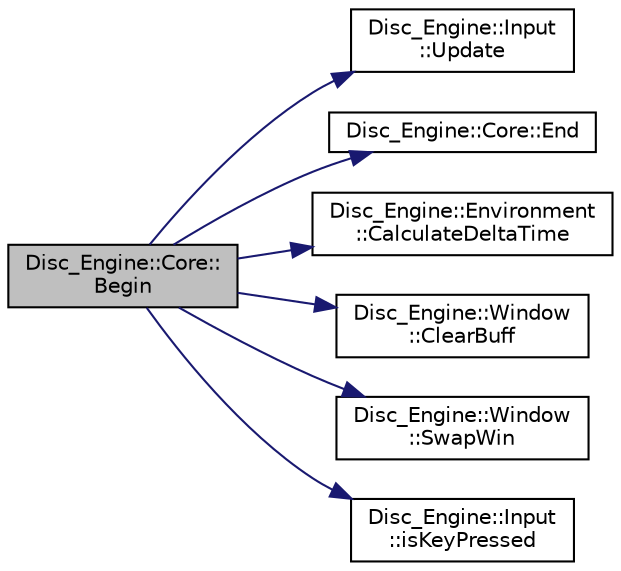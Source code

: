 digraph "Disc_Engine::Core::Begin"
{
  edge [fontname="Helvetica",fontsize="10",labelfontname="Helvetica",labelfontsize="10"];
  node [fontname="Helvetica",fontsize="10",shape=record];
  rankdir="LR";
  Node2 [label="Disc_Engine::Core::\lBegin",height=0.2,width=0.4,color="black", fillcolor="grey75", style="filled", fontcolor="black"];
  Node2 -> Node3 [color="midnightblue",fontsize="10",style="solid",fontname="Helvetica"];
  Node3 [label="Disc_Engine::Input\l::Update",height=0.2,width=0.4,color="black", fillcolor="white", style="filled",URL="$class_disc___engine_1_1_input.html#af80dcfde6dbfe39bf3bc0345c75595ce"];
  Node2 -> Node4 [color="midnightblue",fontsize="10",style="solid",fontname="Helvetica"];
  Node4 [label="Disc_Engine::Core::End",height=0.2,width=0.4,color="black", fillcolor="white", style="filled",URL="$class_disc___engine_1_1_core.html#a247c426bb4f51c0caa406bccb85d7d3c",tooltip="Function called to end the engine&#39;s execution. "];
  Node2 -> Node5 [color="midnightblue",fontsize="10",style="solid",fontname="Helvetica"];
  Node5 [label="Disc_Engine::Environment\l::CalculateDeltaTime",height=0.2,width=0.4,color="black", fillcolor="white", style="filled",URL="$class_disc___engine_1_1_environment.html#a47ead3cbe21efbbc1c54330ef994ab6a"];
  Node2 -> Node6 [color="midnightblue",fontsize="10",style="solid",fontname="Helvetica"];
  Node6 [label="Disc_Engine::Window\l::ClearBuff",height=0.2,width=0.4,color="black", fillcolor="white", style="filled",URL="$class_disc___engine_1_1_window.html#adc6ab71d35084b660a8b63c4ae2fdbbe"];
  Node2 -> Node7 [color="midnightblue",fontsize="10",style="solid",fontname="Helvetica"];
  Node7 [label="Disc_Engine::Window\l::SwapWin",height=0.2,width=0.4,color="black", fillcolor="white", style="filled",URL="$class_disc___engine_1_1_window.html#a8298d1d43ffeff1967178753e2570af4"];
  Node2 -> Node8 [color="midnightblue",fontsize="10",style="solid",fontname="Helvetica"];
  Node8 [label="Disc_Engine::Input\l::isKeyPressed",height=0.2,width=0.4,color="black", fillcolor="white", style="filled",URL="$class_disc___engine_1_1_input.html#ad3455de83698aa34630444c4b0e5d404"];
}
